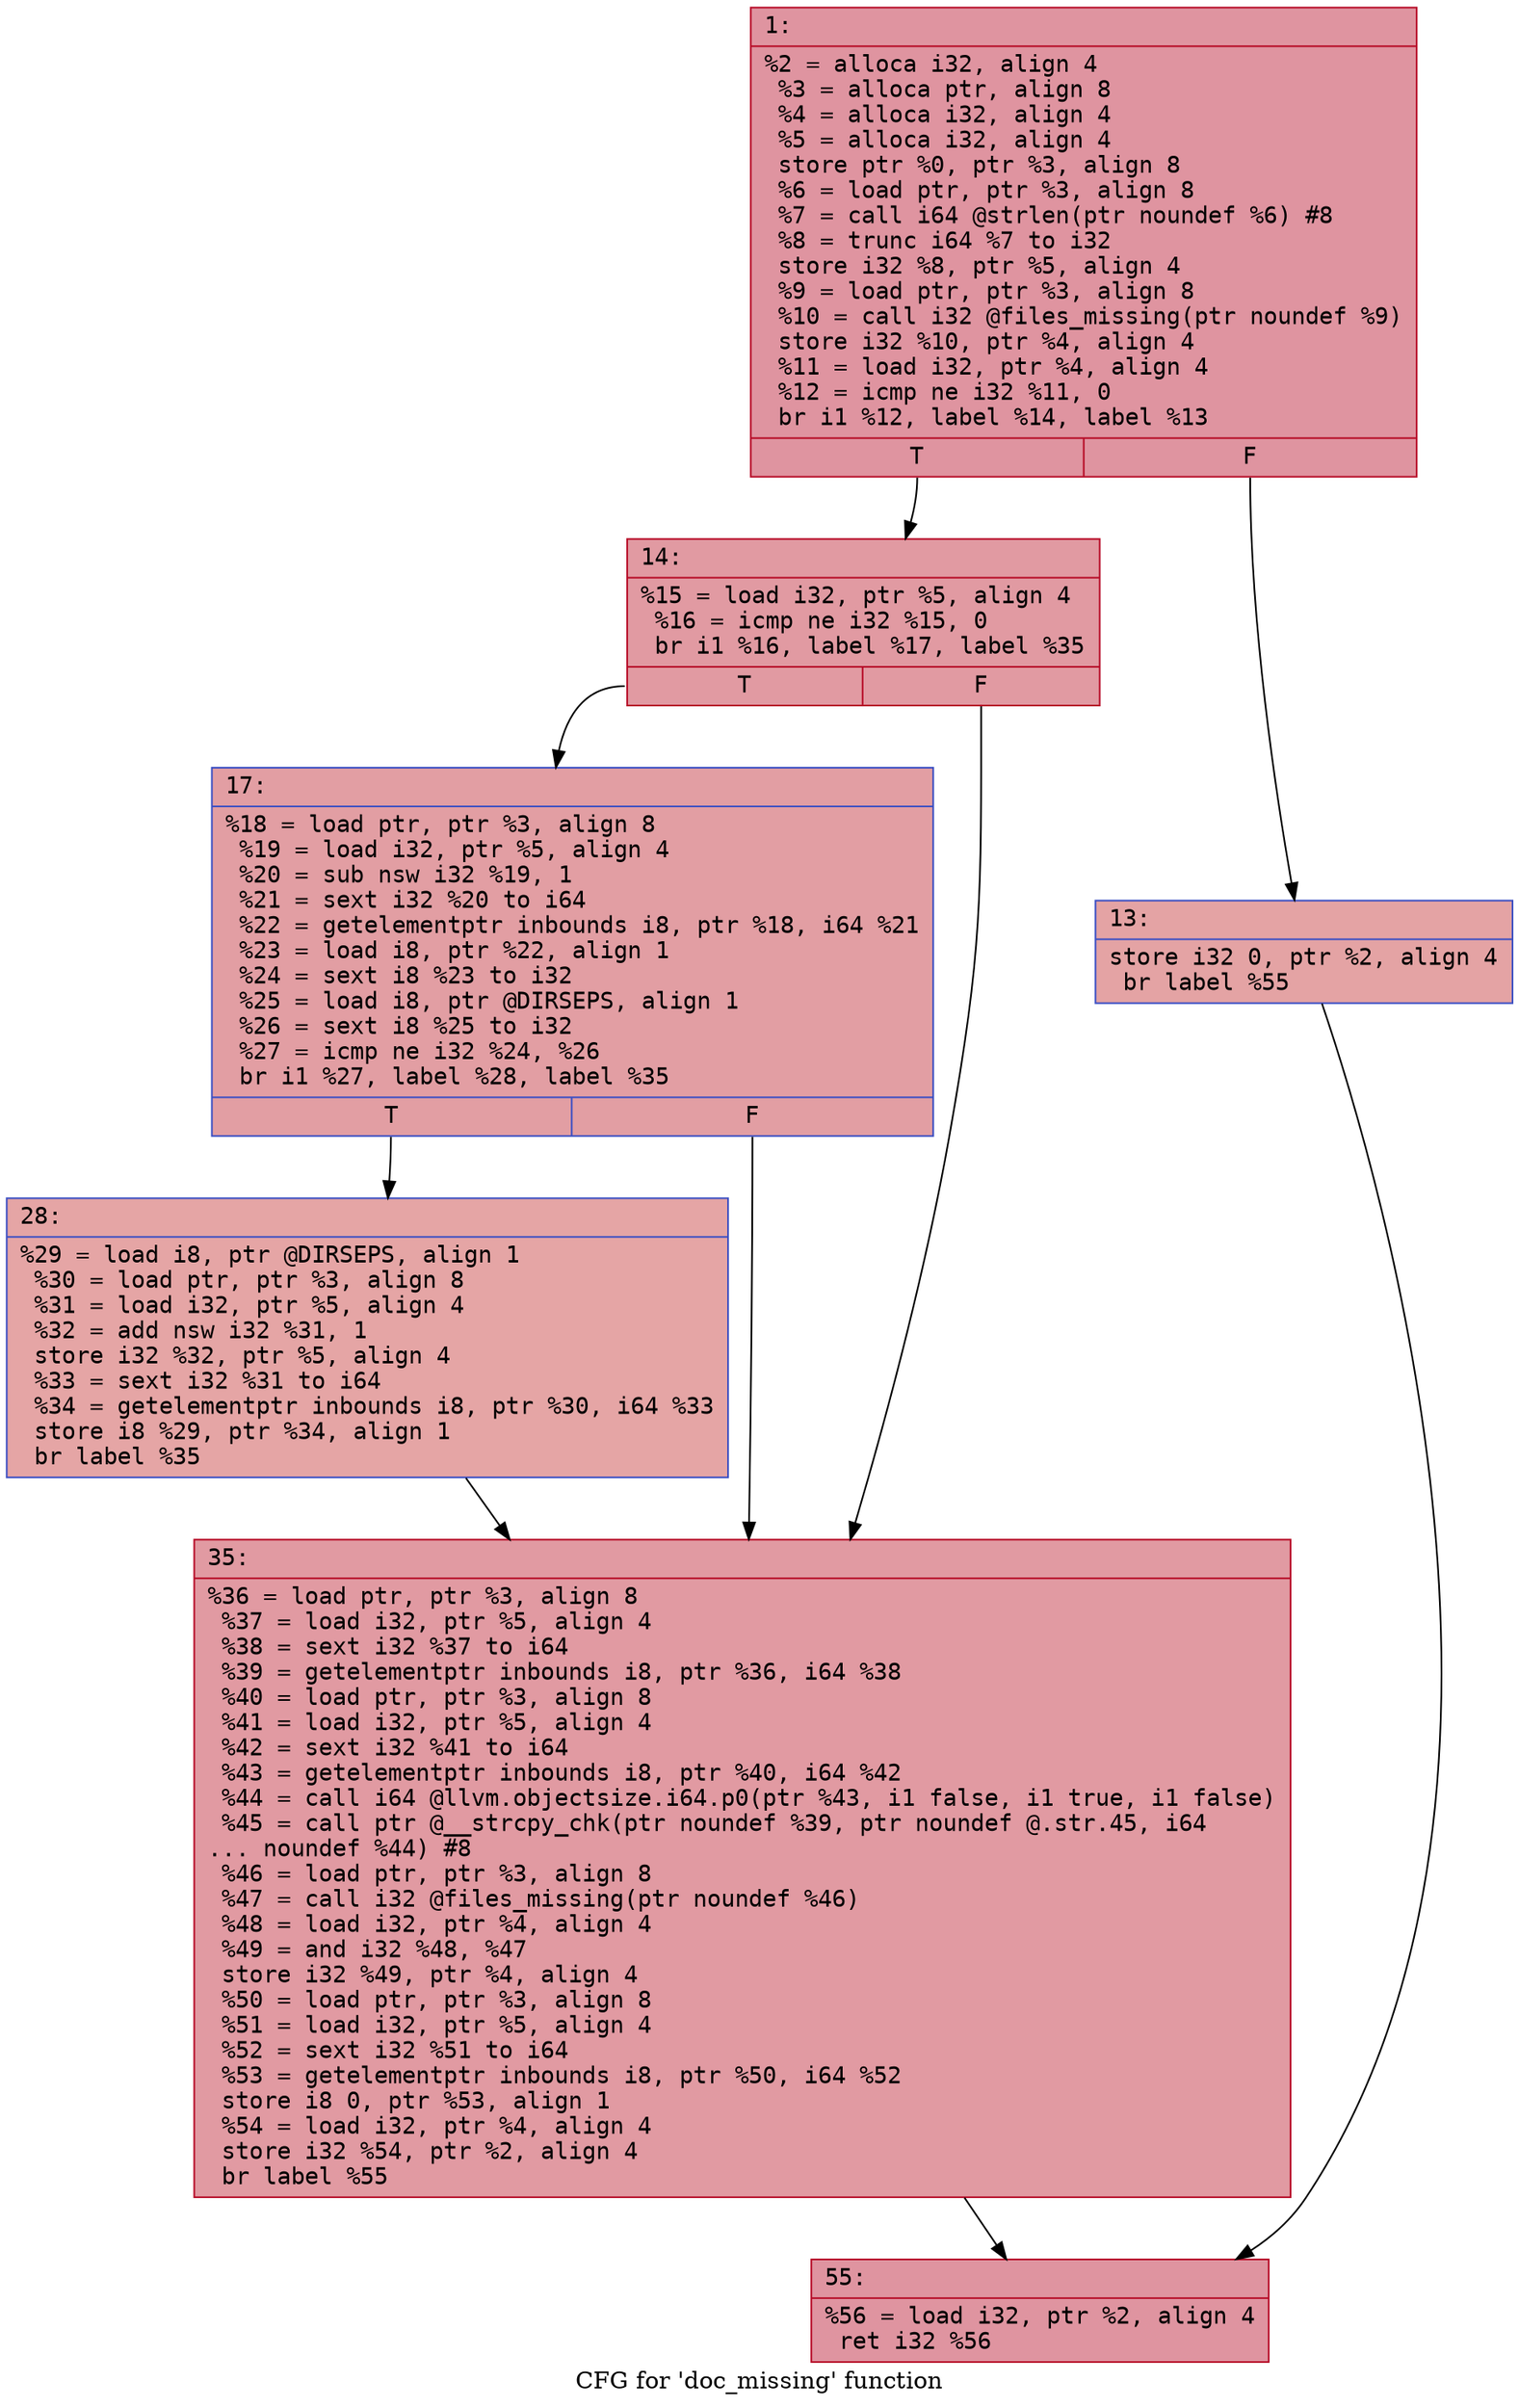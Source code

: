 digraph "CFG for 'doc_missing' function" {
	label="CFG for 'doc_missing' function";

	Node0x60000196e850 [shape=record,color="#b70d28ff", style=filled, fillcolor="#b70d2870" fontname="Courier",label="{1:\l|  %2 = alloca i32, align 4\l  %3 = alloca ptr, align 8\l  %4 = alloca i32, align 4\l  %5 = alloca i32, align 4\l  store ptr %0, ptr %3, align 8\l  %6 = load ptr, ptr %3, align 8\l  %7 = call i64 @strlen(ptr noundef %6) #8\l  %8 = trunc i64 %7 to i32\l  store i32 %8, ptr %5, align 4\l  %9 = load ptr, ptr %3, align 8\l  %10 = call i32 @files_missing(ptr noundef %9)\l  store i32 %10, ptr %4, align 4\l  %11 = load i32, ptr %4, align 4\l  %12 = icmp ne i32 %11, 0\l  br i1 %12, label %14, label %13\l|{<s0>T|<s1>F}}"];
	Node0x60000196e850:s0 -> Node0x60000196eee0[tooltip="1 -> 14\nProbability 62.50%" ];
	Node0x60000196e850:s1 -> Node0x60000196ee90[tooltip="1 -> 13\nProbability 37.50%" ];
	Node0x60000196ee90 [shape=record,color="#3d50c3ff", style=filled, fillcolor="#c32e3170" fontname="Courier",label="{13:\l|  store i32 0, ptr %2, align 4\l  br label %55\l}"];
	Node0x60000196ee90 -> Node0x60000196f020[tooltip="13 -> 55\nProbability 100.00%" ];
	Node0x60000196eee0 [shape=record,color="#b70d28ff", style=filled, fillcolor="#bb1b2c70" fontname="Courier",label="{14:\l|  %15 = load i32, ptr %5, align 4\l  %16 = icmp ne i32 %15, 0\l  br i1 %16, label %17, label %35\l|{<s0>T|<s1>F}}"];
	Node0x60000196eee0:s0 -> Node0x60000196ef30[tooltip="14 -> 17\nProbability 62.50%" ];
	Node0x60000196eee0:s1 -> Node0x60000196efd0[tooltip="14 -> 35\nProbability 37.50%" ];
	Node0x60000196ef30 [shape=record,color="#3d50c3ff", style=filled, fillcolor="#be242e70" fontname="Courier",label="{17:\l|  %18 = load ptr, ptr %3, align 8\l  %19 = load i32, ptr %5, align 4\l  %20 = sub nsw i32 %19, 1\l  %21 = sext i32 %20 to i64\l  %22 = getelementptr inbounds i8, ptr %18, i64 %21\l  %23 = load i8, ptr %22, align 1\l  %24 = sext i8 %23 to i32\l  %25 = load i8, ptr @DIRSEPS, align 1\l  %26 = sext i8 %25 to i32\l  %27 = icmp ne i32 %24, %26\l  br i1 %27, label %28, label %35\l|{<s0>T|<s1>F}}"];
	Node0x60000196ef30:s0 -> Node0x60000196ef80[tooltip="17 -> 28\nProbability 50.00%" ];
	Node0x60000196ef30:s1 -> Node0x60000196efd0[tooltip="17 -> 35\nProbability 50.00%" ];
	Node0x60000196ef80 [shape=record,color="#3d50c3ff", style=filled, fillcolor="#c5333470" fontname="Courier",label="{28:\l|  %29 = load i8, ptr @DIRSEPS, align 1\l  %30 = load ptr, ptr %3, align 8\l  %31 = load i32, ptr %5, align 4\l  %32 = add nsw i32 %31, 1\l  store i32 %32, ptr %5, align 4\l  %33 = sext i32 %31 to i64\l  %34 = getelementptr inbounds i8, ptr %30, i64 %33\l  store i8 %29, ptr %34, align 1\l  br label %35\l}"];
	Node0x60000196ef80 -> Node0x60000196efd0[tooltip="28 -> 35\nProbability 100.00%" ];
	Node0x60000196efd0 [shape=record,color="#b70d28ff", style=filled, fillcolor="#bb1b2c70" fontname="Courier",label="{35:\l|  %36 = load ptr, ptr %3, align 8\l  %37 = load i32, ptr %5, align 4\l  %38 = sext i32 %37 to i64\l  %39 = getelementptr inbounds i8, ptr %36, i64 %38\l  %40 = load ptr, ptr %3, align 8\l  %41 = load i32, ptr %5, align 4\l  %42 = sext i32 %41 to i64\l  %43 = getelementptr inbounds i8, ptr %40, i64 %42\l  %44 = call i64 @llvm.objectsize.i64.p0(ptr %43, i1 false, i1 true, i1 false)\l  %45 = call ptr @__strcpy_chk(ptr noundef %39, ptr noundef @.str.45, i64\l... noundef %44) #8\l  %46 = load ptr, ptr %3, align 8\l  %47 = call i32 @files_missing(ptr noundef %46)\l  %48 = load i32, ptr %4, align 4\l  %49 = and i32 %48, %47\l  store i32 %49, ptr %4, align 4\l  %50 = load ptr, ptr %3, align 8\l  %51 = load i32, ptr %5, align 4\l  %52 = sext i32 %51 to i64\l  %53 = getelementptr inbounds i8, ptr %50, i64 %52\l  store i8 0, ptr %53, align 1\l  %54 = load i32, ptr %4, align 4\l  store i32 %54, ptr %2, align 4\l  br label %55\l}"];
	Node0x60000196efd0 -> Node0x60000196f020[tooltip="35 -> 55\nProbability 100.00%" ];
	Node0x60000196f020 [shape=record,color="#b70d28ff", style=filled, fillcolor="#b70d2870" fontname="Courier",label="{55:\l|  %56 = load i32, ptr %2, align 4\l  ret i32 %56\l}"];
}
